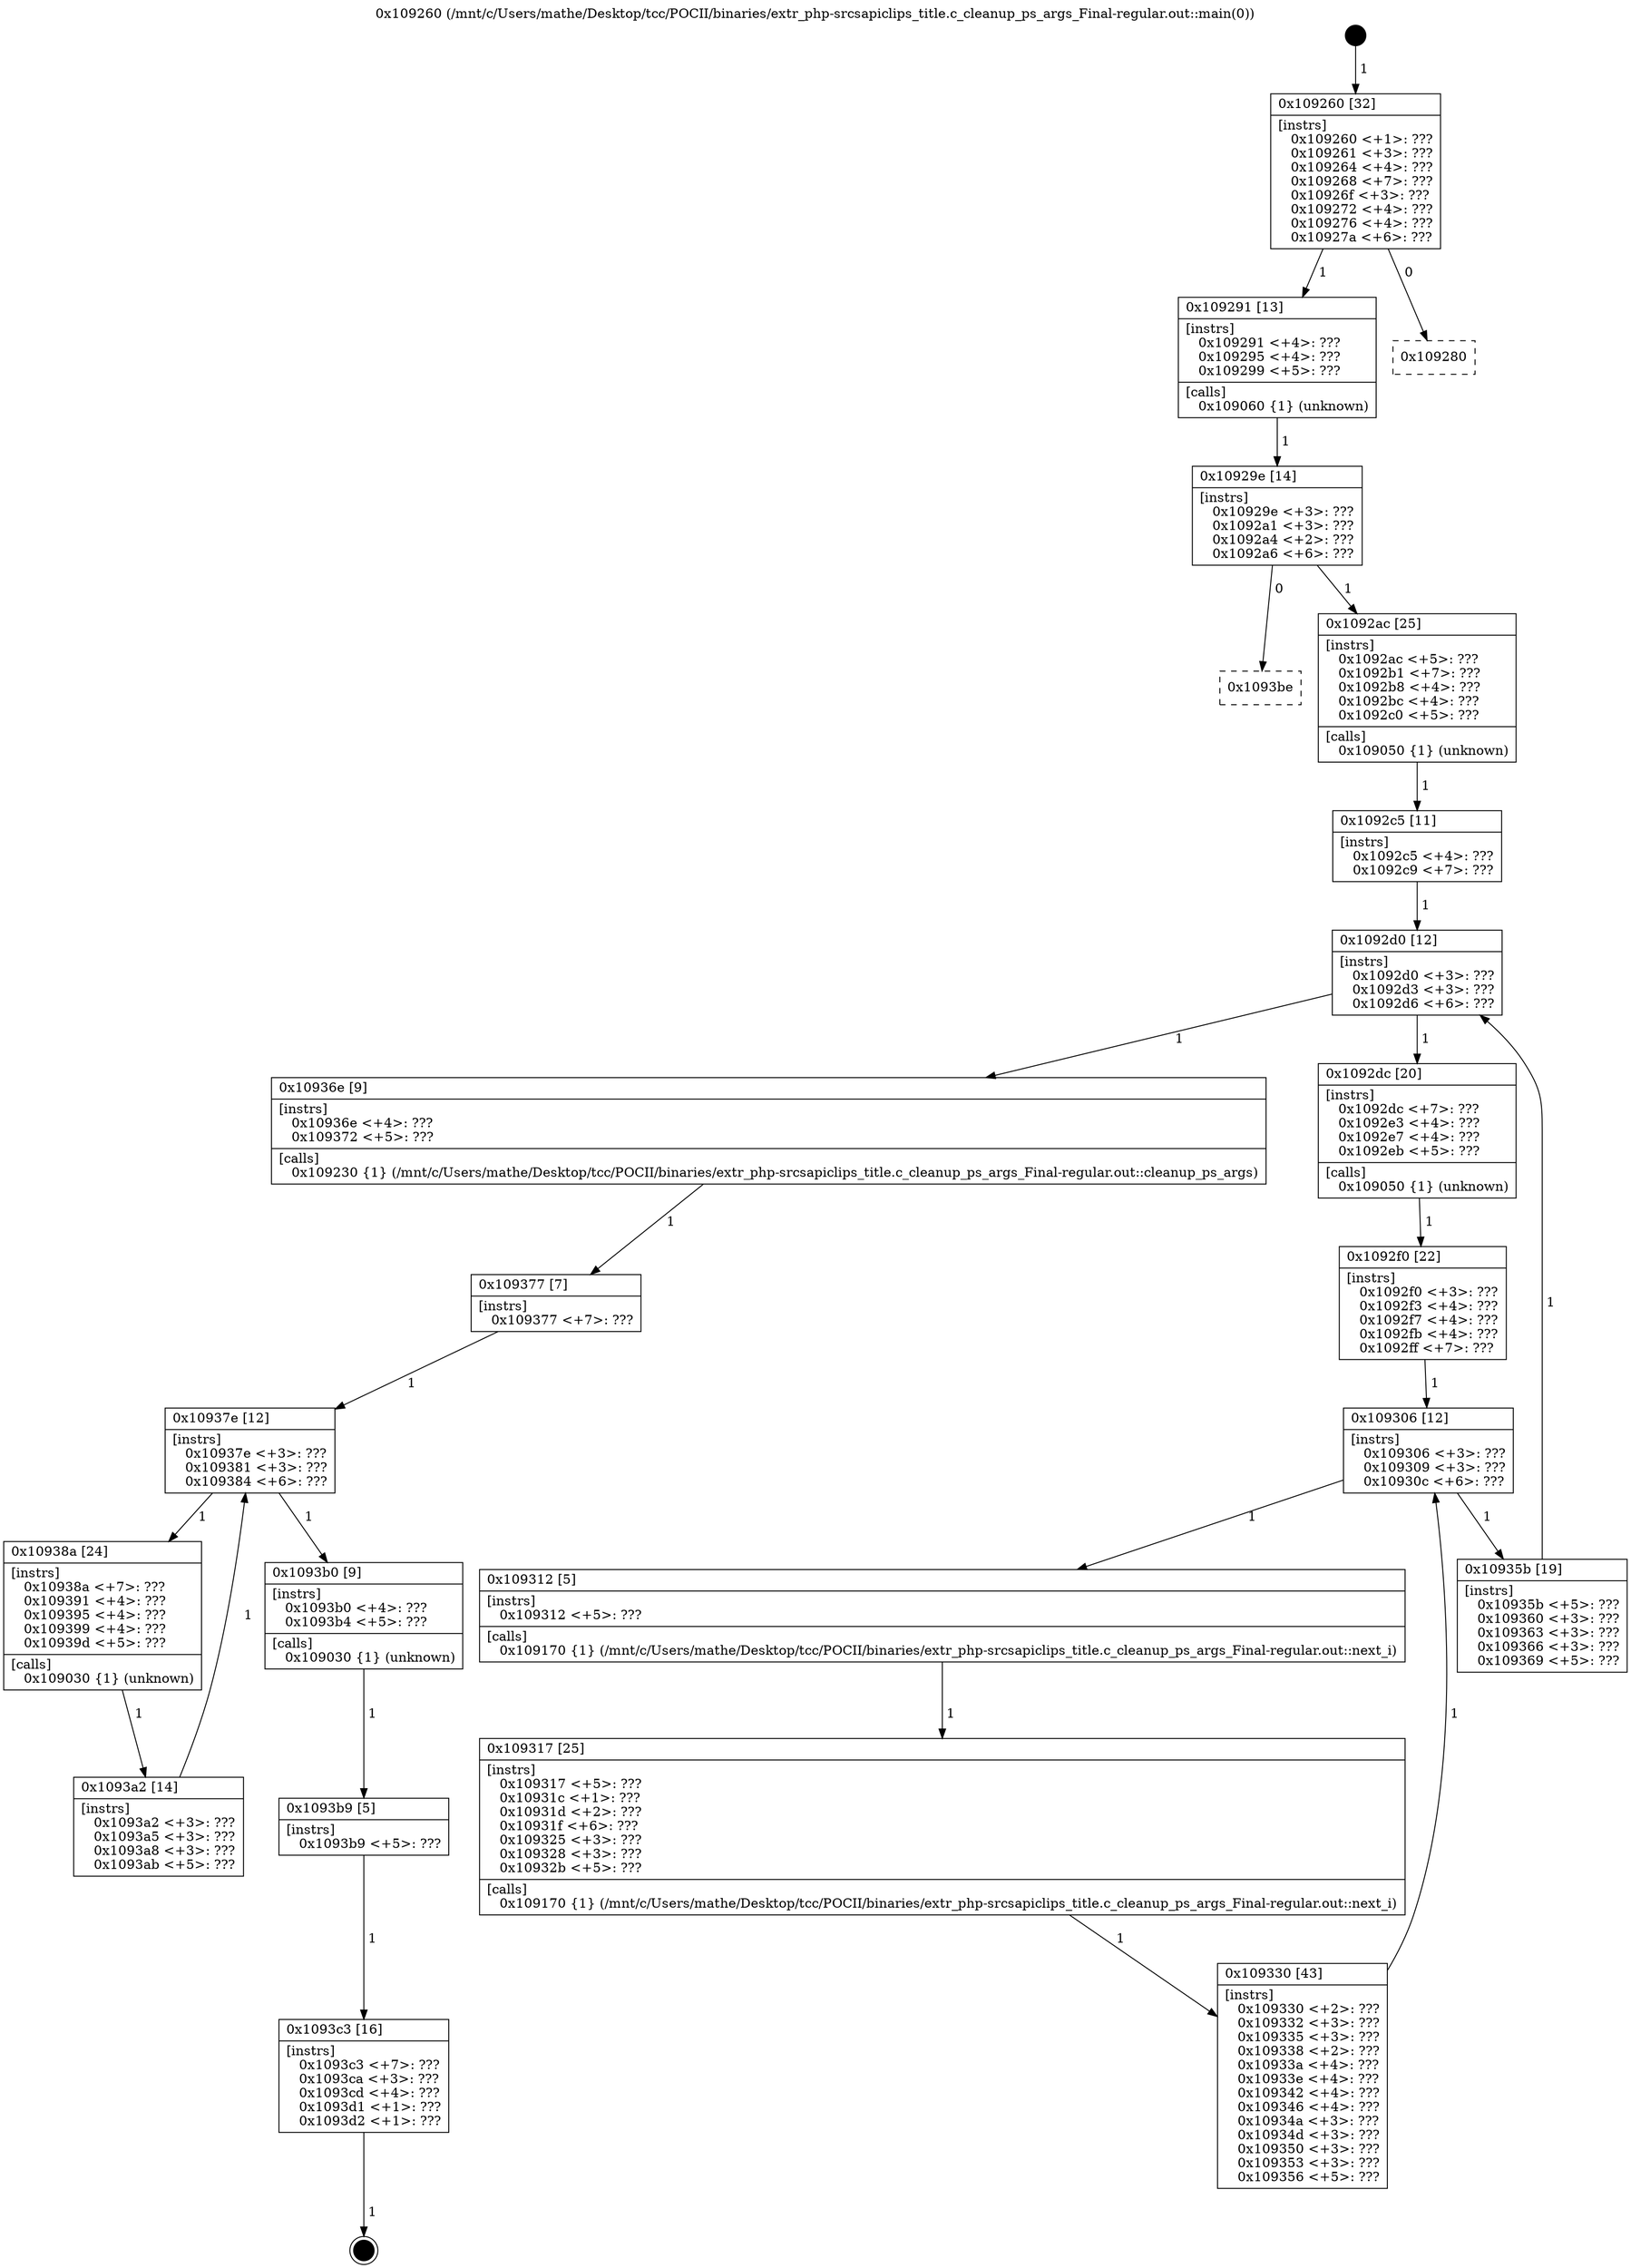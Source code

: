 digraph "0x109260" {
  label = "0x109260 (/mnt/c/Users/mathe/Desktop/tcc/POCII/binaries/extr_php-srcsapiclips_title.c_cleanup_ps_args_Final-regular.out::main(0))"
  labelloc = "t"
  node[shape=record]

  Entry [label="",width=0.3,height=0.3,shape=circle,fillcolor=black,style=filled]
  "0x109260" [label="{
     0x109260 [32]\l
     | [instrs]\l
     &nbsp;&nbsp;0x109260 \<+1\>: ???\l
     &nbsp;&nbsp;0x109261 \<+3\>: ???\l
     &nbsp;&nbsp;0x109264 \<+4\>: ???\l
     &nbsp;&nbsp;0x109268 \<+7\>: ???\l
     &nbsp;&nbsp;0x10926f \<+3\>: ???\l
     &nbsp;&nbsp;0x109272 \<+4\>: ???\l
     &nbsp;&nbsp;0x109276 \<+4\>: ???\l
     &nbsp;&nbsp;0x10927a \<+6\>: ???\l
  }"]
  "0x109291" [label="{
     0x109291 [13]\l
     | [instrs]\l
     &nbsp;&nbsp;0x109291 \<+4\>: ???\l
     &nbsp;&nbsp;0x109295 \<+4\>: ???\l
     &nbsp;&nbsp;0x109299 \<+5\>: ???\l
     | [calls]\l
     &nbsp;&nbsp;0x109060 \{1\} (unknown)\l
  }"]
  "0x109280" [label="{
     0x109280\l
  }", style=dashed]
  "0x10929e" [label="{
     0x10929e [14]\l
     | [instrs]\l
     &nbsp;&nbsp;0x10929e \<+3\>: ???\l
     &nbsp;&nbsp;0x1092a1 \<+3\>: ???\l
     &nbsp;&nbsp;0x1092a4 \<+2\>: ???\l
     &nbsp;&nbsp;0x1092a6 \<+6\>: ???\l
  }"]
  "0x1093be" [label="{
     0x1093be\l
  }", style=dashed]
  "0x1092ac" [label="{
     0x1092ac [25]\l
     | [instrs]\l
     &nbsp;&nbsp;0x1092ac \<+5\>: ???\l
     &nbsp;&nbsp;0x1092b1 \<+7\>: ???\l
     &nbsp;&nbsp;0x1092b8 \<+4\>: ???\l
     &nbsp;&nbsp;0x1092bc \<+4\>: ???\l
     &nbsp;&nbsp;0x1092c0 \<+5\>: ???\l
     | [calls]\l
     &nbsp;&nbsp;0x109050 \{1\} (unknown)\l
  }"]
  Exit [label="",width=0.3,height=0.3,shape=circle,fillcolor=black,style=filled,peripheries=2]
  "0x1092d0" [label="{
     0x1092d0 [12]\l
     | [instrs]\l
     &nbsp;&nbsp;0x1092d0 \<+3\>: ???\l
     &nbsp;&nbsp;0x1092d3 \<+3\>: ???\l
     &nbsp;&nbsp;0x1092d6 \<+6\>: ???\l
  }"]
  "0x10936e" [label="{
     0x10936e [9]\l
     | [instrs]\l
     &nbsp;&nbsp;0x10936e \<+4\>: ???\l
     &nbsp;&nbsp;0x109372 \<+5\>: ???\l
     | [calls]\l
     &nbsp;&nbsp;0x109230 \{1\} (/mnt/c/Users/mathe/Desktop/tcc/POCII/binaries/extr_php-srcsapiclips_title.c_cleanup_ps_args_Final-regular.out::cleanup_ps_args)\l
  }"]
  "0x1092dc" [label="{
     0x1092dc [20]\l
     | [instrs]\l
     &nbsp;&nbsp;0x1092dc \<+7\>: ???\l
     &nbsp;&nbsp;0x1092e3 \<+4\>: ???\l
     &nbsp;&nbsp;0x1092e7 \<+4\>: ???\l
     &nbsp;&nbsp;0x1092eb \<+5\>: ???\l
     | [calls]\l
     &nbsp;&nbsp;0x109050 \{1\} (unknown)\l
  }"]
  "0x109306" [label="{
     0x109306 [12]\l
     | [instrs]\l
     &nbsp;&nbsp;0x109306 \<+3\>: ???\l
     &nbsp;&nbsp;0x109309 \<+3\>: ???\l
     &nbsp;&nbsp;0x10930c \<+6\>: ???\l
  }"]
  "0x10935b" [label="{
     0x10935b [19]\l
     | [instrs]\l
     &nbsp;&nbsp;0x10935b \<+5\>: ???\l
     &nbsp;&nbsp;0x109360 \<+3\>: ???\l
     &nbsp;&nbsp;0x109363 \<+3\>: ???\l
     &nbsp;&nbsp;0x109366 \<+3\>: ???\l
     &nbsp;&nbsp;0x109369 \<+5\>: ???\l
  }"]
  "0x109312" [label="{
     0x109312 [5]\l
     | [instrs]\l
     &nbsp;&nbsp;0x109312 \<+5\>: ???\l
     | [calls]\l
     &nbsp;&nbsp;0x109170 \{1\} (/mnt/c/Users/mathe/Desktop/tcc/POCII/binaries/extr_php-srcsapiclips_title.c_cleanup_ps_args_Final-regular.out::next_i)\l
  }"]
  "0x109317" [label="{
     0x109317 [25]\l
     | [instrs]\l
     &nbsp;&nbsp;0x109317 \<+5\>: ???\l
     &nbsp;&nbsp;0x10931c \<+1\>: ???\l
     &nbsp;&nbsp;0x10931d \<+2\>: ???\l
     &nbsp;&nbsp;0x10931f \<+6\>: ???\l
     &nbsp;&nbsp;0x109325 \<+3\>: ???\l
     &nbsp;&nbsp;0x109328 \<+3\>: ???\l
     &nbsp;&nbsp;0x10932b \<+5\>: ???\l
     | [calls]\l
     &nbsp;&nbsp;0x109170 \{1\} (/mnt/c/Users/mathe/Desktop/tcc/POCII/binaries/extr_php-srcsapiclips_title.c_cleanup_ps_args_Final-regular.out::next_i)\l
  }"]
  "0x109330" [label="{
     0x109330 [43]\l
     | [instrs]\l
     &nbsp;&nbsp;0x109330 \<+2\>: ???\l
     &nbsp;&nbsp;0x109332 \<+3\>: ???\l
     &nbsp;&nbsp;0x109335 \<+3\>: ???\l
     &nbsp;&nbsp;0x109338 \<+2\>: ???\l
     &nbsp;&nbsp;0x10933a \<+4\>: ???\l
     &nbsp;&nbsp;0x10933e \<+4\>: ???\l
     &nbsp;&nbsp;0x109342 \<+4\>: ???\l
     &nbsp;&nbsp;0x109346 \<+4\>: ???\l
     &nbsp;&nbsp;0x10934a \<+3\>: ???\l
     &nbsp;&nbsp;0x10934d \<+3\>: ???\l
     &nbsp;&nbsp;0x109350 \<+3\>: ???\l
     &nbsp;&nbsp;0x109353 \<+3\>: ???\l
     &nbsp;&nbsp;0x109356 \<+5\>: ???\l
  }"]
  "0x1092f0" [label="{
     0x1092f0 [22]\l
     | [instrs]\l
     &nbsp;&nbsp;0x1092f0 \<+3\>: ???\l
     &nbsp;&nbsp;0x1092f3 \<+4\>: ???\l
     &nbsp;&nbsp;0x1092f7 \<+4\>: ???\l
     &nbsp;&nbsp;0x1092fb \<+4\>: ???\l
     &nbsp;&nbsp;0x1092ff \<+7\>: ???\l
  }"]
  "0x1093c3" [label="{
     0x1093c3 [16]\l
     | [instrs]\l
     &nbsp;&nbsp;0x1093c3 \<+7\>: ???\l
     &nbsp;&nbsp;0x1093ca \<+3\>: ???\l
     &nbsp;&nbsp;0x1093cd \<+4\>: ???\l
     &nbsp;&nbsp;0x1093d1 \<+1\>: ???\l
     &nbsp;&nbsp;0x1093d2 \<+1\>: ???\l
  }"]
  "0x1092c5" [label="{
     0x1092c5 [11]\l
     | [instrs]\l
     &nbsp;&nbsp;0x1092c5 \<+4\>: ???\l
     &nbsp;&nbsp;0x1092c9 \<+7\>: ???\l
  }"]
  "0x10937e" [label="{
     0x10937e [12]\l
     | [instrs]\l
     &nbsp;&nbsp;0x10937e \<+3\>: ???\l
     &nbsp;&nbsp;0x109381 \<+3\>: ???\l
     &nbsp;&nbsp;0x109384 \<+6\>: ???\l
  }"]
  "0x1093b0" [label="{
     0x1093b0 [9]\l
     | [instrs]\l
     &nbsp;&nbsp;0x1093b0 \<+4\>: ???\l
     &nbsp;&nbsp;0x1093b4 \<+5\>: ???\l
     | [calls]\l
     &nbsp;&nbsp;0x109030 \{1\} (unknown)\l
  }"]
  "0x10938a" [label="{
     0x10938a [24]\l
     | [instrs]\l
     &nbsp;&nbsp;0x10938a \<+7\>: ???\l
     &nbsp;&nbsp;0x109391 \<+4\>: ???\l
     &nbsp;&nbsp;0x109395 \<+4\>: ???\l
     &nbsp;&nbsp;0x109399 \<+4\>: ???\l
     &nbsp;&nbsp;0x10939d \<+5\>: ???\l
     | [calls]\l
     &nbsp;&nbsp;0x109030 \{1\} (unknown)\l
  }"]
  "0x1093a2" [label="{
     0x1093a2 [14]\l
     | [instrs]\l
     &nbsp;&nbsp;0x1093a2 \<+3\>: ???\l
     &nbsp;&nbsp;0x1093a5 \<+3\>: ???\l
     &nbsp;&nbsp;0x1093a8 \<+3\>: ???\l
     &nbsp;&nbsp;0x1093ab \<+5\>: ???\l
  }"]
  "0x109377" [label="{
     0x109377 [7]\l
     | [instrs]\l
     &nbsp;&nbsp;0x109377 \<+7\>: ???\l
  }"]
  "0x1093b9" [label="{
     0x1093b9 [5]\l
     | [instrs]\l
     &nbsp;&nbsp;0x1093b9 \<+5\>: ???\l
  }"]
  Entry -> "0x109260" [label=" 1"]
  "0x109260" -> "0x109291" [label=" 1"]
  "0x109260" -> "0x109280" [label=" 0"]
  "0x109291" -> "0x10929e" [label=" 1"]
  "0x10929e" -> "0x1093be" [label=" 0"]
  "0x10929e" -> "0x1092ac" [label=" 1"]
  "0x1093c3" -> Exit [label=" 1"]
  "0x1092ac" -> "0x1092c5" [label=" 1"]
  "0x1092d0" -> "0x10936e" [label=" 1"]
  "0x1092d0" -> "0x1092dc" [label=" 1"]
  "0x1092dc" -> "0x1092f0" [label=" 1"]
  "0x109306" -> "0x10935b" [label=" 1"]
  "0x109306" -> "0x109312" [label=" 1"]
  "0x109312" -> "0x109317" [label=" 1"]
  "0x109317" -> "0x109330" [label=" 1"]
  "0x1092f0" -> "0x109306" [label=" 1"]
  "0x109330" -> "0x109306" [label=" 1"]
  "0x1093b9" -> "0x1093c3" [label=" 1"]
  "0x1092c5" -> "0x1092d0" [label=" 1"]
  "0x10935b" -> "0x1092d0" [label=" 1"]
  "0x10936e" -> "0x109377" [label=" 1"]
  "0x10937e" -> "0x1093b0" [label=" 1"]
  "0x10937e" -> "0x10938a" [label=" 1"]
  "0x10938a" -> "0x1093a2" [label=" 1"]
  "0x109377" -> "0x10937e" [label=" 1"]
  "0x1093a2" -> "0x10937e" [label=" 1"]
  "0x1093b0" -> "0x1093b9" [label=" 1"]
}
